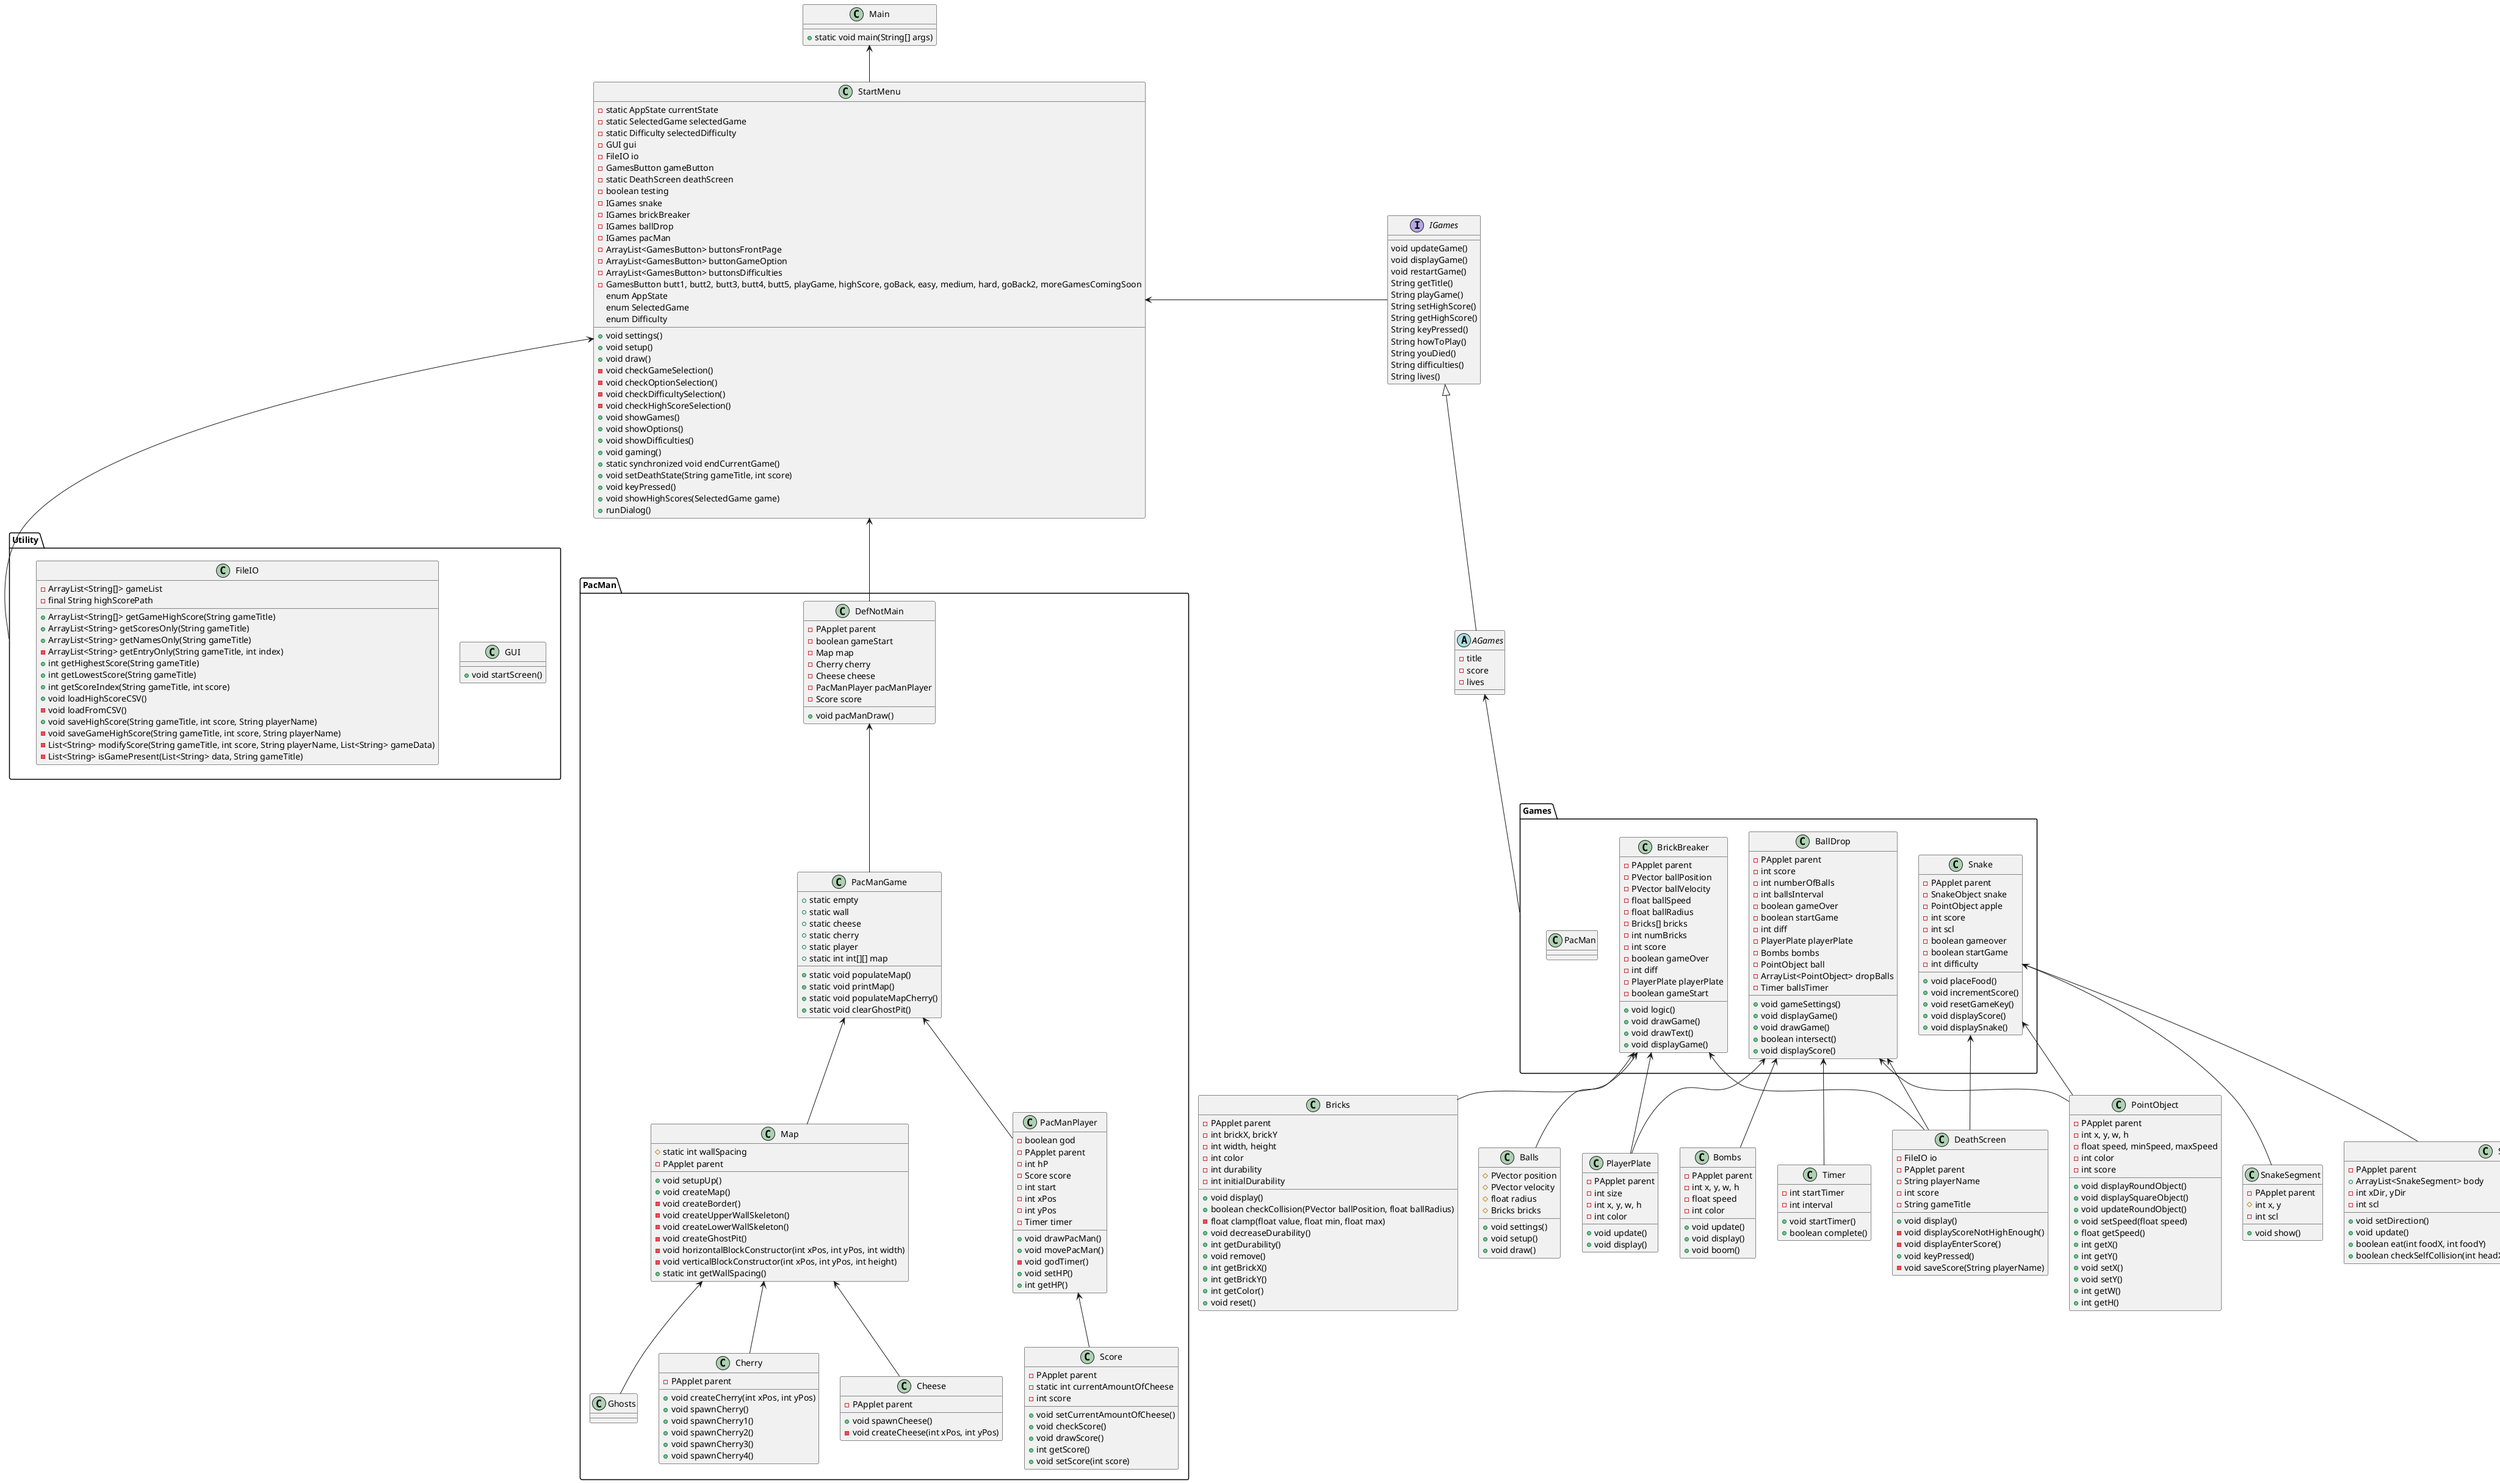 @startuml
'https://plantuml.com/class-diagram

class Main{
+ static void main(String[] args)
}
class StartMenu{
- static AppState currentState
- static SelectedGame selectedGame
- static Difficulty selectedDifficulty
- GUI gui
- FileIO io
- GamesButton gameButton
- static DeathScreen deathScreen
- boolean testing
- IGames snake
- IGames brickBreaker
- IGames ballDrop
- IGames pacMan
- ArrayList<GamesButton> buttonsFrontPage
- ArrayList<GamesButton> buttonGameOption
- ArrayList<GamesButton> buttonsDifficulties
- GamesButton butt1, butt2, butt3, butt4, butt5, playGame, highScore, goBack, easy, medium, hard, goBack2, moreGamesComingSoon
enum AppState
enum SelectedGame
enum Difficulty
+ void settings()
+ void setup()
+ void draw()
- void checkGameSelection()
- void checkOptionSelection()
- void checkDifficultySelection()
- void checkHighScoreSelection()
+ void showGames()
+ void showOptions()
+ void showDifficulties()
+ void gaming()
+ static synchronized void endCurrentGame()
+ void setDeathState(String gameTitle, int score)
+ void keyPressed()
+ void showHighScores(SelectedGame game)
+ runDialog()
}

interface IGames{
void updateGame()
void displayGame()
void restartGame()
String getTitle()
String playGame()
String setHighScore()
String getHighScore()
String keyPressed()
String howToPlay()
String youDied()
String difficulties()
String lives()
}

abstract class AGames{
- title
- score
- lives
}

package Games <<Folder>> {

class BrickBreaker{
- PApplet parent
- PVector ballPosition
- PVector ballVelocity
- float ballSpeed
- float ballRadius
- Bricks[] bricks
- int numBricks
- int score
- boolean gameOver
- int diff
- PlayerPlate playerPlate
- boolean gameStart
+ void logic()
+ void drawGame()
+ void drawText()
+ void displayGame()
}

class BallDrop{
- PApplet parent
- int score
- int numberOfBalls
- int ballsInterval
- boolean gameOver
- boolean startGame
- int diff
- PlayerPlate playerPlate
- Bombs bombs
- PointObject ball
- ArrayList<PointObject> dropBalls
- Timer ballsTimer
+ void gameSettings()
+ void displayGame()
+ void drawGame()
+ boolean intersect()
+ void displayScore()
}

class Snake{
- PApplet parent
- SnakeObject snake
- PointObject apple
- int score
- int scl
- boolean gameover
- boolean startGame
- int difficulty
+ void placeFood()
+ void incrementScore()
+ void resetGameKey()
+ void displayScore()
+ void displaySnake()
}

class PacMan{
'Kan den slettes
}
}

package Utility <<Folder>> {
class GUI{
+ void startScreen()
}

class FileIO{
- ArrayList<String[]> gameList
- final String highScorePath
+ ArrayList<String[]> getGameHighScore(String gameTitle)
+ ArrayList<String> getScoresOnly(String gameTitle)
+ ArrayList<String> getNamesOnly(String gameTitle)
- ArrayList<String> getEntryOnly(String gameTitle, int index)
+ int getHighestScore(String gameTitle)
+ int getLowestScore(String gameTitle)
+ int getScoreIndex(String gameTitle, int score)
+ void loadHighScoreCSV()
- void loadFromCSV()
+ void saveHighScore(String gameTitle, int score, String playerName)
- void saveGameHighScore(String gameTitle, int score, String playerName)
- List<String> modifyScore(String gameTitle, int score, String playerName, List<String> gameData)
- List<String> isGamePresent(List<String> data, String gameTitle)

}
}

class Balls{
# PVector position
# PVector velocity
# float radius
# Bricks bricks
+ void settings()
+ void setup()
+ void draw()
}

class Bombs{
- PApplet parent
- int x, y, w, h
- float speed
- int color
+ void update()
+ void display()
+ void boom()
}

class Timer{
- int startTimer
- int interval
+ void startTimer()
+ boolean complete()
}

class PlayerPlate{
- PApplet parent
- int size
- int x, y, w, h
- int color
+ void update()
+ void display()
}

class SnakeObject{
- PApplet parent
+ ArrayList<SnakeSegment> body
- int xDir, yDir
- int scl

+ void setDirection()
+ void update()
+ boolean eat(int foodX, int foodY)
+ boolean checkSelfCollision(int headX, int headY, ArrayList<SnakeSegment> body)
}

class SnakeSegment{
- PApplet parent
# int x, y
- int scl
+ void show()
}

class DeathScreen{
- FileIO io
- PApplet parent
- String playerName
- int score
- String gameTitle
+ void display()
- void displayScoreNotHighEnough()
- void displayEnterScore()
+ void keyPressed()
- void saveScore(String playerName)
}

class PointObject{
'Apples, cheese and cherries for Snake and PacMan
- PApplet parent
- int x, y, w, h
- float speed, minSpeed, maxSpeed
- int color
- int score

+ void displayRoundObject()
+ void displaySquareObject()
+ void updateRoundObject()
+ void setSpeed(float speed)
+ float getSpeed()
+ int getX()
+ int getY()
+ void setX()
+ void setY()
+ int getW()
+ int getH()
}

class Bricks{
- PApplet parent
- int brickX, brickY
- int width, height
- int color
- int durability
- int initialDurability

+ void display()
+ boolean checkCollision(PVector ballPosition, float ballRadius)
- float clamp(float value, float min, float max)
+ void decreaseDurability()
+ int getDurability()
+ void remove()
+ int getBrickX()
+ int getBrickY()
+ int getColor()
+ void reset()
}
package PacMan <<Folder>> {
class DefNotMain{
- PApplet parent
- boolean gameStart
- Map map
- Cherry cherry
- Cheese cheese
- PacManPlayer pacManPlayer
- Score score
+ void pacManDraw()
}
class PacManPlayer{
- boolean god
- PApplet parent
- int hP
- Score score
- int start
- int xPos
- int yPos
- Timer timer

+ void drawPacMan()
+ void movePacMan()
- void godTimer()
+ void setHP()
+ int getHP()
}

class Ghosts{
}

class PacManGame{
+ static empty
+ static wall
+ static cheese
+ static cherry
+ static player
+ static int int[][] map

+ static void populateMap()
+ static void printMap()
+ static void populateMapCherry()
+ static void clearGhostPit()
}

class Map{
# static int wallSpacing
- PApplet parent
+ void setupUp()
+ void createMap()
- void createBorder()
- void createUpperWallSkeleton()
- void createLowerWallSkeleton()
- void createGhostPit()
- void horizontalBlockConstructor(int xPos, int yPos, int width)
- void verticalBlockConstructor(int xPos, int yPos, int height)
+ static int getWallSpacing()
}

class Score{
- PApplet parent
- static int currentAmountOfCheese
- int score
+ void setCurrentAmountOfCheese()
+ void checkScore()
+ void drawScore()
+ int getScore()
+ void setScore(int score)
}


class Cherry{
- PApplet parent
+ void createCherry(int xPos, int yPos)
+ void spawnCherry()
+ void spawnCherry1()
+ void spawnCherry2()
+ void spawnCherry3()
+ void spawnCherry4()
}

class Cheese{
- PApplet parent
+ void spawnCheese()
- void createCheese(int xPos, int yPos)
}
}
Main <-- StartMenu
StartMenu <- IGames

IGames <|-- AGames

AGames <-- Games
'AGames <|-- Snake
'AGames <|-- BrickBreaker
'AGames <|-- BallDrop
'AGames <|-- PacMan

StartMenu <-- Utility
'startMenu <-- GUI
'startMenu <-- TextUI
'startMenu <-- FileIO

BrickBreaker <-- Bricks
BrickBreaker <-- PlayerPlate
BrickBreaker <-- Balls
BrickBreaker <-- DeathScreen

BallDrop <-- PlayerPlate
BallDrop <-- PointObject
BallDrop <-- Bombs
BallDrop <-- Timer
BallDrop <-- DeathScreen

Snake <-- SnakeObject
Snake <-- PointObject
Snake <-- SnakeSegment
Snake <-- DeathScreen

StartMenu <-- DefNotMain
DefNotMain <-- PacManGame
PacManGame <-- PacManPlayer
PacManGame <-- Map
Map <-- Cheese
Map <-- Cherry
Map <-- Ghosts
PacManPlayer <-- Score

@enduml